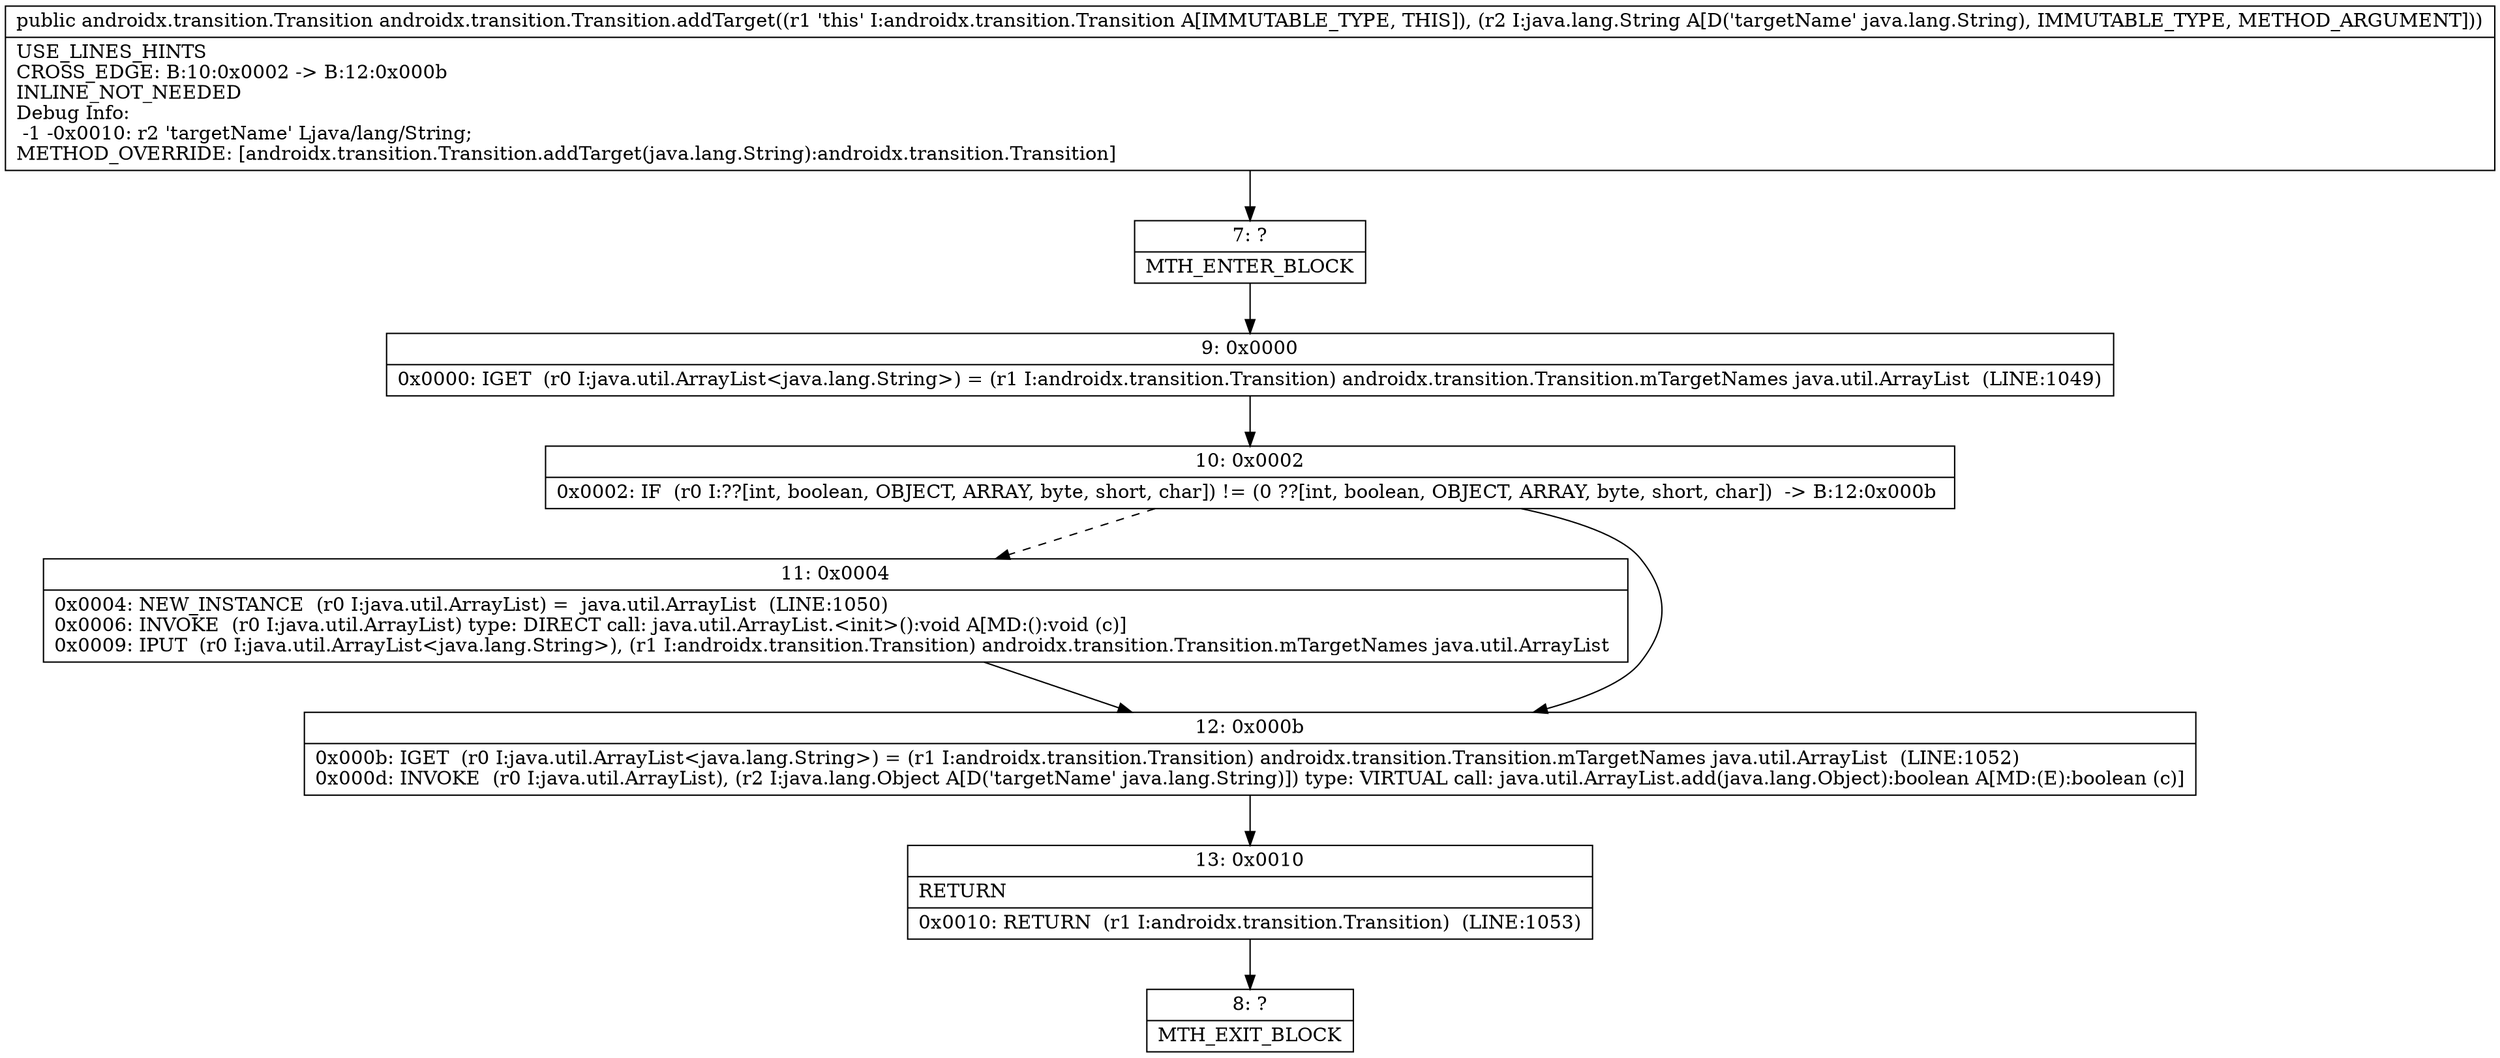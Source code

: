 digraph "CFG forandroidx.transition.Transition.addTarget(Ljava\/lang\/String;)Landroidx\/transition\/Transition;" {
Node_7 [shape=record,label="{7\:\ ?|MTH_ENTER_BLOCK\l}"];
Node_9 [shape=record,label="{9\:\ 0x0000|0x0000: IGET  (r0 I:java.util.ArrayList\<java.lang.String\>) = (r1 I:androidx.transition.Transition) androidx.transition.Transition.mTargetNames java.util.ArrayList  (LINE:1049)\l}"];
Node_10 [shape=record,label="{10\:\ 0x0002|0x0002: IF  (r0 I:??[int, boolean, OBJECT, ARRAY, byte, short, char]) != (0 ??[int, boolean, OBJECT, ARRAY, byte, short, char])  \-\> B:12:0x000b \l}"];
Node_11 [shape=record,label="{11\:\ 0x0004|0x0004: NEW_INSTANCE  (r0 I:java.util.ArrayList) =  java.util.ArrayList  (LINE:1050)\l0x0006: INVOKE  (r0 I:java.util.ArrayList) type: DIRECT call: java.util.ArrayList.\<init\>():void A[MD:():void (c)]\l0x0009: IPUT  (r0 I:java.util.ArrayList\<java.lang.String\>), (r1 I:androidx.transition.Transition) androidx.transition.Transition.mTargetNames java.util.ArrayList \l}"];
Node_12 [shape=record,label="{12\:\ 0x000b|0x000b: IGET  (r0 I:java.util.ArrayList\<java.lang.String\>) = (r1 I:androidx.transition.Transition) androidx.transition.Transition.mTargetNames java.util.ArrayList  (LINE:1052)\l0x000d: INVOKE  (r0 I:java.util.ArrayList), (r2 I:java.lang.Object A[D('targetName' java.lang.String)]) type: VIRTUAL call: java.util.ArrayList.add(java.lang.Object):boolean A[MD:(E):boolean (c)]\l}"];
Node_13 [shape=record,label="{13\:\ 0x0010|RETURN\l|0x0010: RETURN  (r1 I:androidx.transition.Transition)  (LINE:1053)\l}"];
Node_8 [shape=record,label="{8\:\ ?|MTH_EXIT_BLOCK\l}"];
MethodNode[shape=record,label="{public androidx.transition.Transition androidx.transition.Transition.addTarget((r1 'this' I:androidx.transition.Transition A[IMMUTABLE_TYPE, THIS]), (r2 I:java.lang.String A[D('targetName' java.lang.String), IMMUTABLE_TYPE, METHOD_ARGUMENT]))  | USE_LINES_HINTS\lCROSS_EDGE: B:10:0x0002 \-\> B:12:0x000b\lINLINE_NOT_NEEDED\lDebug Info:\l  \-1 \-0x0010: r2 'targetName' Ljava\/lang\/String;\lMETHOD_OVERRIDE: [androidx.transition.Transition.addTarget(java.lang.String):androidx.transition.Transition]\l}"];
MethodNode -> Node_7;Node_7 -> Node_9;
Node_9 -> Node_10;
Node_10 -> Node_11[style=dashed];
Node_10 -> Node_12;
Node_11 -> Node_12;
Node_12 -> Node_13;
Node_13 -> Node_8;
}

